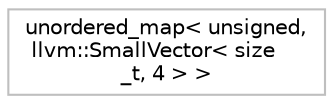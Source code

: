 digraph "Graphical Class Hierarchy"
{
 // LATEX_PDF_SIZE
  bgcolor="transparent";
  edge [fontname="Helvetica",fontsize="10",labelfontname="Helvetica",labelfontsize="10"];
  node [fontname="Helvetica",fontsize="10",shape=record];
  rankdir="LR";
  Node0 [label="unordered_map\< unsigned,\l llvm::SmallVector\< size\l_t, 4 \> \>",height=0.2,width=0.4,color="grey75",tooltip=" "];
}
